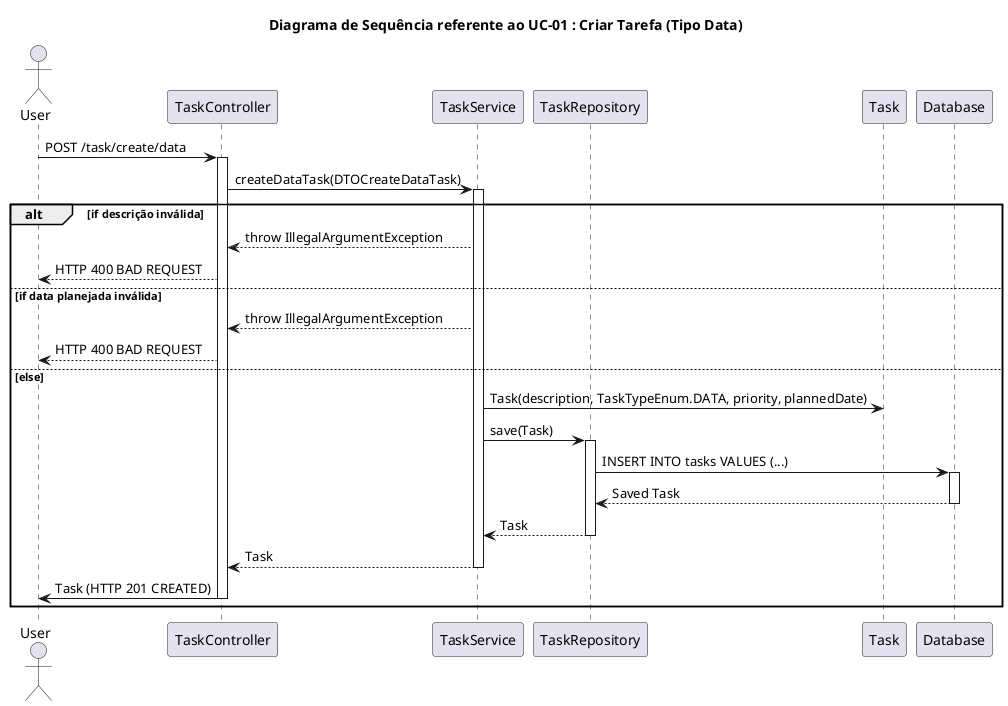 @startuml diagramaSequenciaUC01_TaskData.puml
title Diagrama de Sequência referente ao UC-01 : Criar Tarefa (Tipo Data)

actor User
participant TaskController
participant TaskService
participant TaskRepository
participant Task
participant Database

User -> TaskController: POST /task/create/data
activate TaskController
TaskController -> TaskService: createDataTask(DTOCreateDataTask)
activate TaskService
alt if descrição inválida
    TaskService --> TaskController: throw IllegalArgumentException
    TaskController --> User: HTTP 400 BAD REQUEST
else if data planejada inválida
    TaskService --> TaskController: throw IllegalArgumentException
    TaskController --> User: HTTP 400 BAD REQUEST
else else
    TaskService -> Task: Task(description, TaskTypeEnum.DATA, priority, plannedDate)
    TaskService -> TaskRepository: save(Task)
    activate TaskRepository
    TaskRepository -> Database: INSERT INTO tasks VALUES (...)
    activate Database
    Database --> TaskRepository: Saved Task
    deactivate Database
    TaskRepository --> TaskService: Task
    deactivate TaskRepository
    TaskService --> TaskController: Task
    deactivate TaskService
    TaskController -> User: Task (HTTP 201 CREATED)
    deactivate TaskController
end
@enduml
